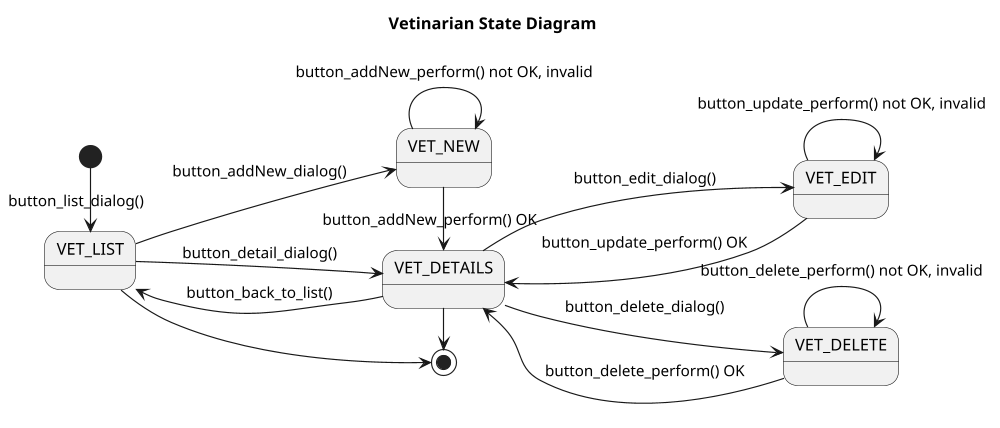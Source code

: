 @startuml

title Vetinarian State Diagram

'https://plantuml.com/state-diagram

left to right direction
'top to bottom direction

scale 1000 width

[*] -> VET_LIST: button_list_dialog()

VET_LIST --> VET_NEW : button_addNew_dialog()
state VET_NEW {
    VET_NEW --> VET_NEW : button_addNew_perform() not OK, invalid
}
VET_NEW -> VET_DETAILS: button_addNew_perform() OK

VET_LIST --> VET_DETAILS: button_detail_dialog()
VET_DETAILS --> VET_LIST : button_back_to_list()

VET_DETAILS --> VET_EDIT: button_edit_dialog()
state VET_EDIT {
    VET_EDIT --> VET_EDIT: button_update_perform() not OK, invalid
}
VET_EDIT --> VET_DETAILS: button_update_perform() OK

VET_DETAILS --> VET_DELETE: button_delete_dialog()
state VET_DELETE {
    VET_DELETE --> VET_DELETE: button_delete_perform() not OK, invalid
}
VET_DELETE --> VET_DETAILS: button_delete_perform() OK

VET_LIST -> [*]
VET_DETAILS -> [*]

@enduml